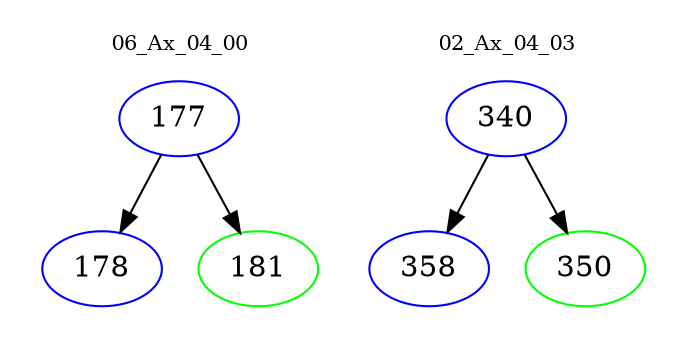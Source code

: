 digraph{
subgraph cluster_0 {
color = white
label = "06_Ax_04_00";
fontsize=10;
T0_177 [label="177", color="blue"]
T0_177 -> T0_178 [color="black"]
T0_178 [label="178", color="blue"]
T0_177 -> T0_181 [color="black"]
T0_181 [label="181", color="green"]
}
subgraph cluster_1 {
color = white
label = "02_Ax_04_03";
fontsize=10;
T1_340 [label="340", color="blue"]
T1_340 -> T1_358 [color="black"]
T1_358 [label="358", color="blue"]
T1_340 -> T1_350 [color="black"]
T1_350 [label="350", color="green"]
}
}
